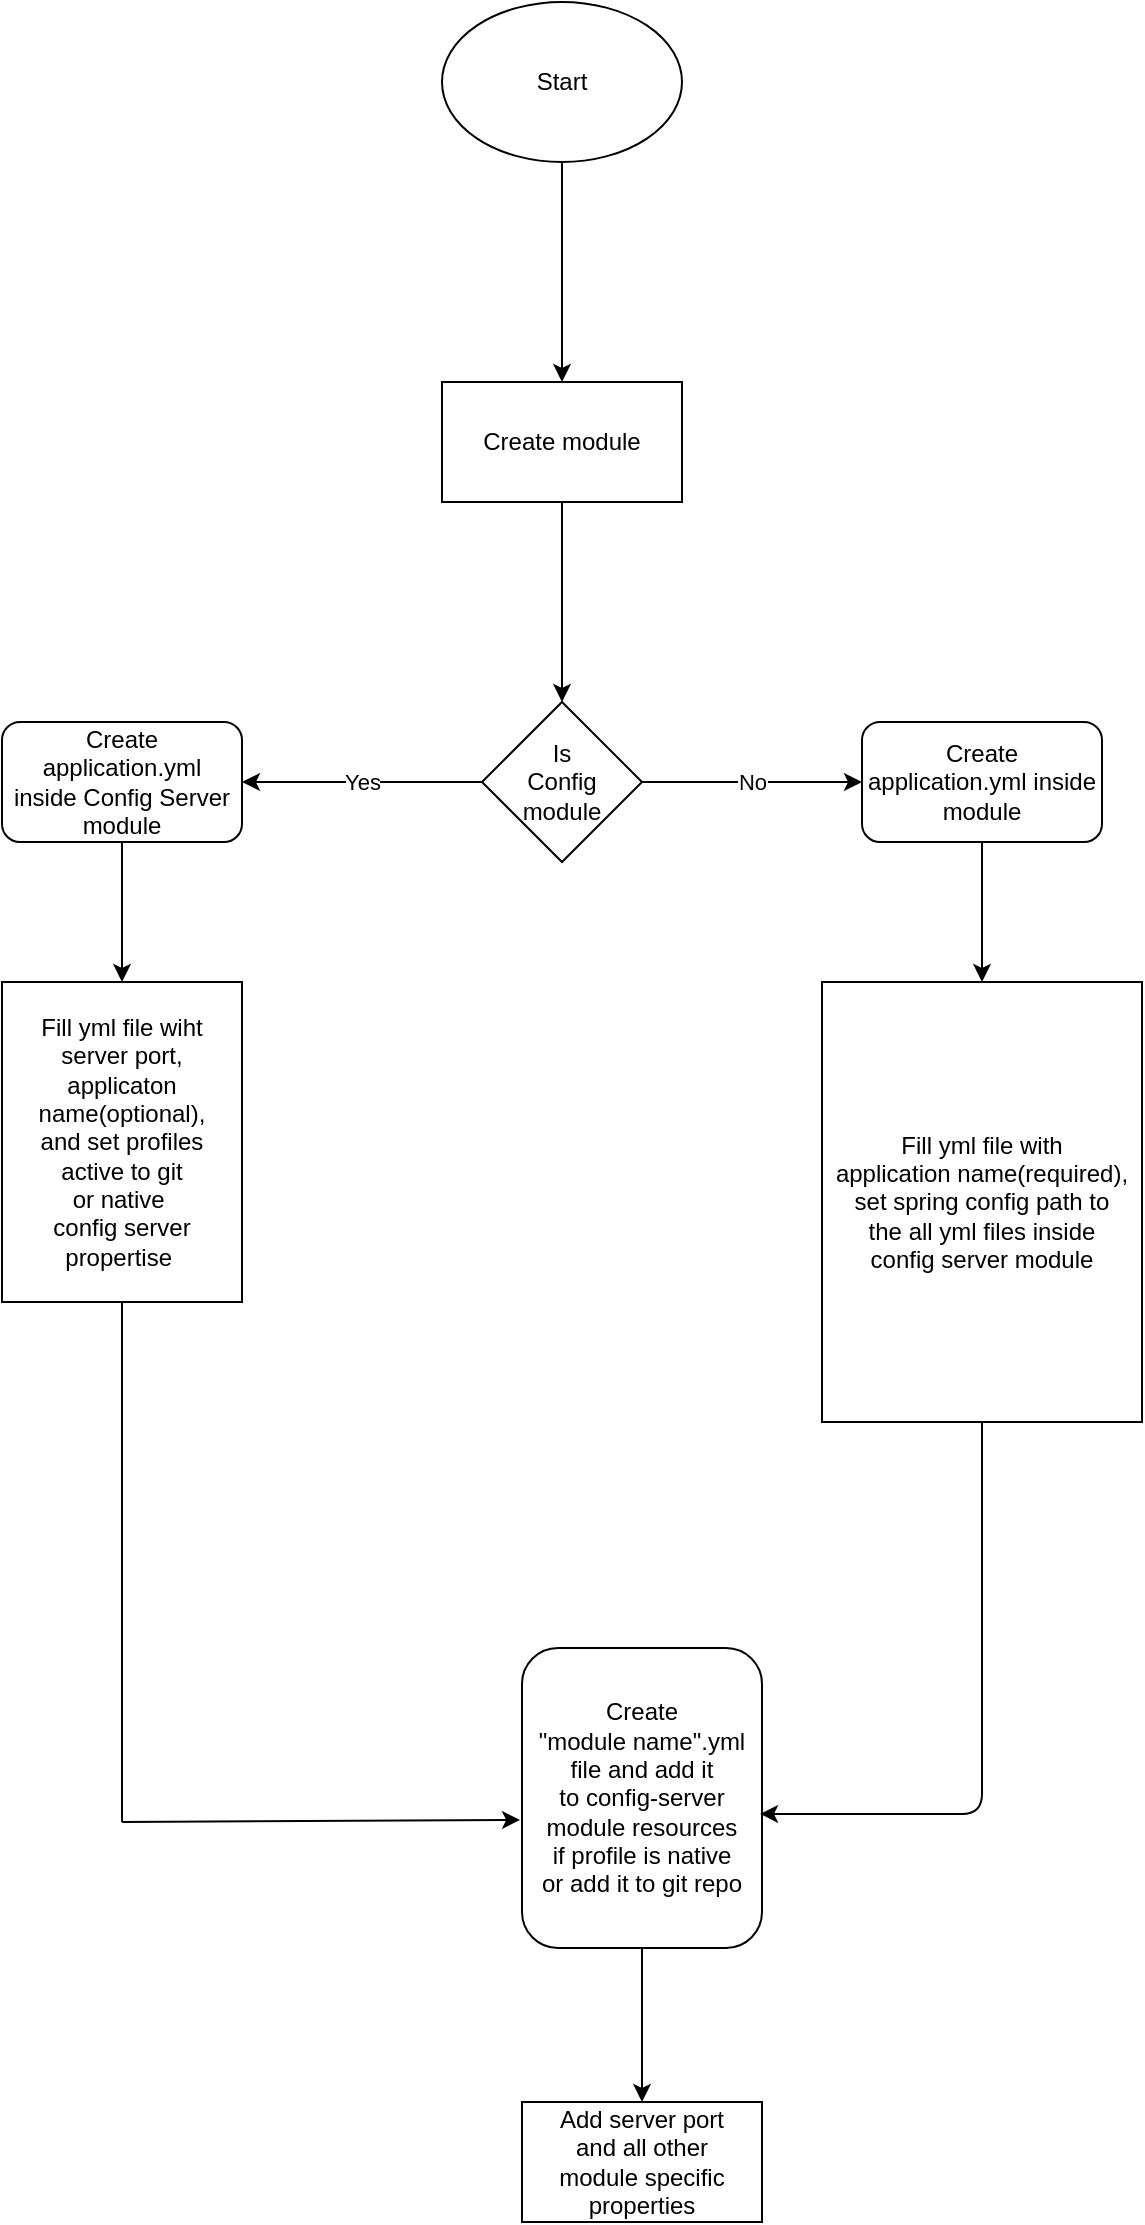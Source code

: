 <mxfile>
    <diagram id="W_m6JoX8DZud2me0xDzc" name="Page-1">
        <mxGraphModel dx="1386" dy="834" grid="1" gridSize="10" guides="1" tooltips="1" connect="1" arrows="1" fold="1" page="1" pageScale="1" pageWidth="850" pageHeight="1100" math="0" shadow="0">
            <root>
                <mxCell id="0"/>
                <mxCell id="1" parent="0"/>
                <mxCell id="2" value="Start" style="ellipse;whiteSpace=wrap;html=1;" vertex="1" parent="1">
                    <mxGeometry x="340" y="50" width="120" height="80" as="geometry"/>
                </mxCell>
                <mxCell id="8" value="Create module" style="rounded=0;whiteSpace=wrap;html=1;" vertex="1" parent="1">
                    <mxGeometry x="340" y="240" width="120" height="60" as="geometry"/>
                </mxCell>
                <mxCell id="9" value="" style="endArrow=classic;html=1;exitX=0.5;exitY=1;exitDx=0;exitDy=0;" edge="1" parent="1" source="2" target="8">
                    <mxGeometry width="50" height="50" relative="1" as="geometry">
                        <mxPoint x="550" y="440" as="sourcePoint"/>
                        <mxPoint x="600" y="390" as="targetPoint"/>
                    </mxGeometry>
                </mxCell>
                <mxCell id="10" value="Is&lt;br&gt;Config&lt;br&gt;module" style="rhombus;whiteSpace=wrap;html=1;" vertex="1" parent="1">
                    <mxGeometry x="360" y="400" width="80" height="80" as="geometry"/>
                </mxCell>
                <mxCell id="11" value="" style="endArrow=classic;html=1;exitX=0.5;exitY=1;exitDx=0;exitDy=0;" edge="1" parent="1" source="8" target="10">
                    <mxGeometry width="50" height="50" relative="1" as="geometry">
                        <mxPoint x="550" y="440" as="sourcePoint"/>
                        <mxPoint x="600" y="390" as="targetPoint"/>
                    </mxGeometry>
                </mxCell>
                <mxCell id="12" value="Yes" style="endArrow=classic;html=1;exitX=0;exitY=0.5;exitDx=0;exitDy=0;" edge="1" parent="1" source="10">
                    <mxGeometry width="50" height="50" relative="1" as="geometry">
                        <mxPoint x="550" y="420" as="sourcePoint"/>
                        <mxPoint x="240" y="440" as="targetPoint"/>
                    </mxGeometry>
                </mxCell>
                <mxCell id="13" value="No" style="endArrow=classic;html=1;exitX=1;exitY=0.5;exitDx=0;exitDy=0;" edge="1" parent="1" source="10">
                    <mxGeometry width="50" height="50" relative="1" as="geometry">
                        <mxPoint x="490" y="460" as="sourcePoint"/>
                        <mxPoint x="550" y="440" as="targetPoint"/>
                    </mxGeometry>
                </mxCell>
                <mxCell id="14" value="Create application.yml&lt;br&gt;inside Config Server module" style="rounded=1;whiteSpace=wrap;html=1;" vertex="1" parent="1">
                    <mxGeometry x="120" y="410" width="120" height="60" as="geometry"/>
                </mxCell>
                <mxCell id="15" value="Create application.yml inside module" style="rounded=1;whiteSpace=wrap;html=1;" vertex="1" parent="1">
                    <mxGeometry x="550" y="410" width="120" height="60" as="geometry"/>
                </mxCell>
                <mxCell id="16" value="Fill yml file wiht&lt;br&gt;server port,&lt;br&gt;applicaton name(optional),&lt;br&gt;and set profiles&lt;br&gt;active to git&lt;br&gt;or native&amp;nbsp;&lt;br&gt;config server propertise&amp;nbsp;" style="rounded=0;whiteSpace=wrap;html=1;" vertex="1" parent="1">
                    <mxGeometry x="120" y="540" width="120" height="160" as="geometry"/>
                </mxCell>
                <mxCell id="17" value="" style="endArrow=classic;html=1;exitX=0.5;exitY=1;exitDx=0;exitDy=0;entryX=0.5;entryY=0;entryDx=0;entryDy=0;" edge="1" parent="1" source="14" target="16">
                    <mxGeometry width="50" height="50" relative="1" as="geometry">
                        <mxPoint x="550" y="390" as="sourcePoint"/>
                        <mxPoint x="600" y="340" as="targetPoint"/>
                    </mxGeometry>
                </mxCell>
                <mxCell id="18" value="Fill yml file with&lt;br&gt;application name(required),&lt;br&gt;set spring config path to&lt;br&gt;the all yml files inside&lt;br&gt;config server module" style="rounded=0;whiteSpace=wrap;html=1;" vertex="1" parent="1">
                    <mxGeometry x="530" y="540" width="160" height="220" as="geometry"/>
                </mxCell>
                <mxCell id="20" value="" style="endArrow=classic;html=1;exitX=0.5;exitY=1;exitDx=0;exitDy=0;entryX=0.5;entryY=0;entryDx=0;entryDy=0;" edge="1" parent="1" source="15" target="18">
                    <mxGeometry width="50" height="50" relative="1" as="geometry">
                        <mxPoint x="410" y="580" as="sourcePoint"/>
                        <mxPoint x="460" y="530" as="targetPoint"/>
                    </mxGeometry>
                </mxCell>
                <mxCell id="21" value="Create&lt;br&gt;&quot;module name&quot;.yml&lt;br&gt;file and add it&lt;br&gt;to config-server module resources&lt;br&gt;if profile is native&lt;br&gt;or add it to git repo" style="rounded=1;whiteSpace=wrap;html=1;" vertex="1" parent="1">
                    <mxGeometry x="380" y="873" width="120" height="150" as="geometry"/>
                </mxCell>
                <mxCell id="22" value="" style="endArrow=classic;html=1;exitX=0.5;exitY=1;exitDx=0;exitDy=0;entryX=0.992;entryY=0.553;entryDx=0;entryDy=0;entryPerimeter=0;" edge="1" parent="1">
                    <mxGeometry width="50" height="50" relative="1" as="geometry">
                        <mxPoint x="610" y="760" as="sourcePoint"/>
                        <mxPoint x="499.04" y="955.95" as="targetPoint"/>
                        <Array as="points">
                            <mxPoint x="610" y="956"/>
                        </Array>
                    </mxGeometry>
                </mxCell>
                <mxCell id="23" value="" style="endArrow=none;html=1;entryX=0.5;entryY=1;entryDx=0;entryDy=0;" edge="1" parent="1" target="16">
                    <mxGeometry width="50" height="50" relative="1" as="geometry">
                        <mxPoint x="180" y="960" as="sourcePoint"/>
                        <mxPoint x="190" y="730" as="targetPoint"/>
                    </mxGeometry>
                </mxCell>
                <mxCell id="24" value="" style="endArrow=classic;html=1;entryX=-0.008;entryY=0.573;entryDx=0;entryDy=0;entryPerimeter=0;" edge="1" parent="1" target="21">
                    <mxGeometry width="50" height="50" relative="1" as="geometry">
                        <mxPoint x="180" y="960" as="sourcePoint"/>
                        <mxPoint x="600" y="790" as="targetPoint"/>
                    </mxGeometry>
                </mxCell>
                <mxCell id="25" value="Add server port&lt;br&gt;and all other&lt;br&gt;module specific&lt;br&gt;properties" style="rounded=0;whiteSpace=wrap;html=1;" vertex="1" parent="1">
                    <mxGeometry x="380" y="1100" width="120" height="60" as="geometry"/>
                </mxCell>
                <mxCell id="26" value="" style="endArrow=classic;html=1;exitX=0.5;exitY=1;exitDx=0;exitDy=0;entryX=0.5;entryY=0;entryDx=0;entryDy=0;" edge="1" parent="1" source="21" target="25">
                    <mxGeometry width="50" height="50" relative="1" as="geometry">
                        <mxPoint x="190" y="1130" as="sourcePoint"/>
                        <mxPoint x="240" y="1080" as="targetPoint"/>
                    </mxGeometry>
                </mxCell>
            </root>
        </mxGraphModel>
    </diagram>
</mxfile>